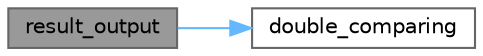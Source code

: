 digraph "result_output"
{
 // LATEX_PDF_SIZE
  bgcolor="transparent";
  edge [fontname=Helvetica,fontsize=10,labelfontname=Helvetica,labelfontsize=10];
  node [fontname=Helvetica,fontsize=10,shape=box,height=0.2,width=0.4];
  rankdir="LR";
  Node1 [id="Node000001",label="result_output",height=0.2,width=0.4,color="gray40", fillcolor="grey60", style="filled", fontcolor="black",tooltip="Print result of equation solving."];
  Node1 -> Node2 [id="edge1_Node000001_Node000002",color="steelblue1",style="solid",tooltip=" "];
  Node2 [id="Node000002",label="double_comparing",height=0.2,width=0.4,color="grey40", fillcolor="white", style="filled",URL="$double__compare_8cpp.html#a251267aa96f072f7c78a03fe1b232b20",tooltip="Compares two doubles."];
}
